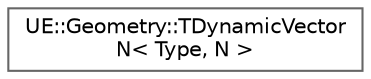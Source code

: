 digraph "Graphical Class Hierarchy"
{
 // INTERACTIVE_SVG=YES
 // LATEX_PDF_SIZE
  bgcolor="transparent";
  edge [fontname=Helvetica,fontsize=10,labelfontname=Helvetica,labelfontsize=10];
  node [fontname=Helvetica,fontsize=10,shape=box,height=0.2,width=0.4];
  rankdir="LR";
  Node0 [id="Node000000",label="UE::Geometry::TDynamicVector\lN\< Type, N \>",height=0.2,width=0.4,color="grey40", fillcolor="white", style="filled",URL="$d0/de0/classUE_1_1Geometry_1_1TDynamicVectorN.html",tooltip=" "];
}
